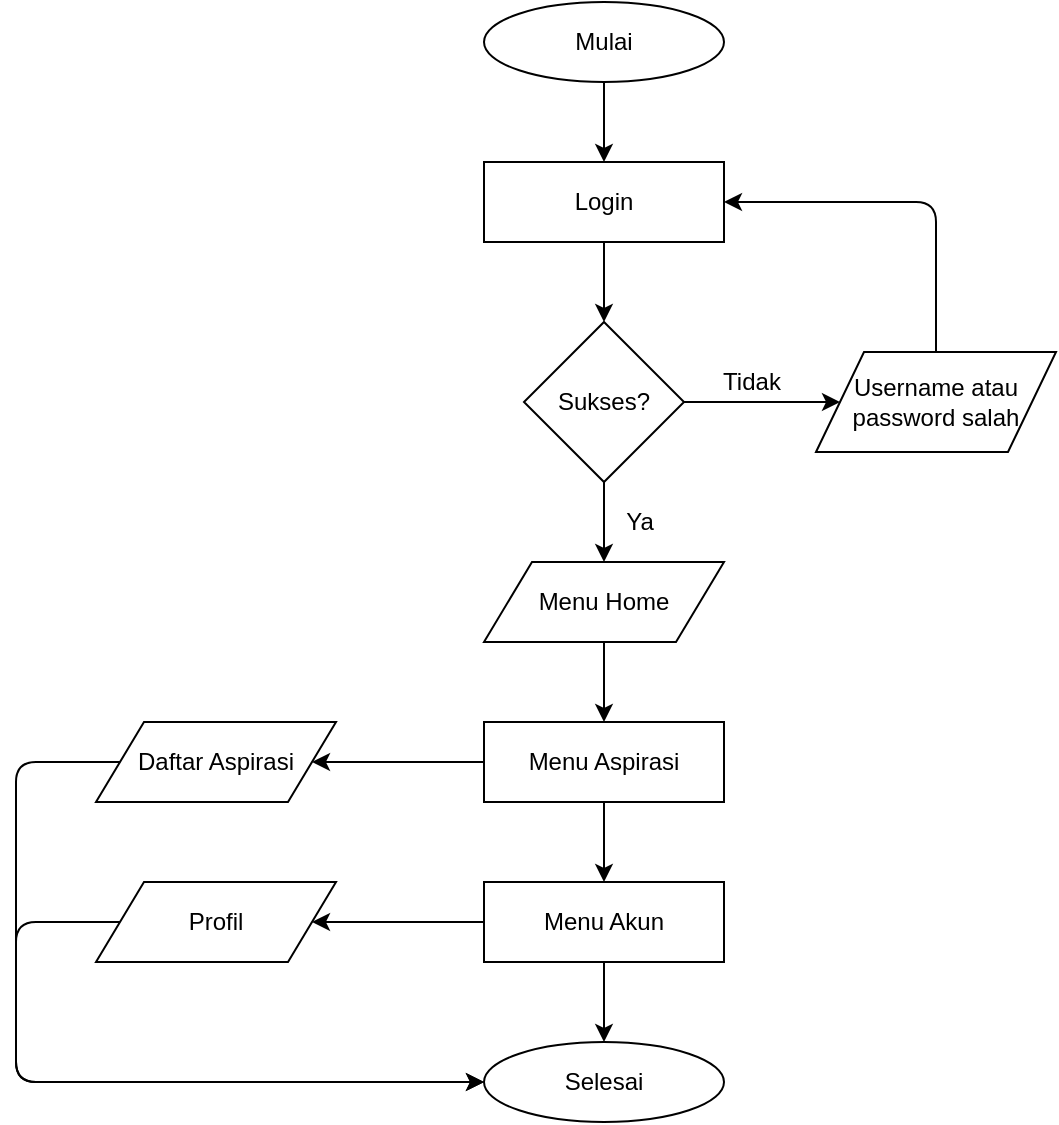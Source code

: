 <mxfile version="12.7.4" type="device"><diagram id="oZGCYoQeIugEx3XePO4K" name="Page-1"><mxGraphModel dx="868" dy="401" grid="1" gridSize="10" guides="1" tooltips="1" connect="1" arrows="1" fold="1" page="1" pageScale="1" pageWidth="827" pageHeight="1169" math="0" shadow="0"><root><mxCell id="0"/><mxCell id="1" parent="0"/><mxCell id="cTgQIOOG0xZu9MXNfNju-1" value="Mulai" style="ellipse;whiteSpace=wrap;html=1;" vertex="1" parent="1"><mxGeometry x="354" y="40" width="120" height="40" as="geometry"/></mxCell><mxCell id="cTgQIOOG0xZu9MXNfNju-2" value="Sukses?" style="rhombus;whiteSpace=wrap;html=1;" vertex="1" parent="1"><mxGeometry x="374" y="200" width="80" height="80" as="geometry"/></mxCell><mxCell id="cTgQIOOG0xZu9MXNfNju-3" value="" style="endArrow=classic;html=1;exitX=0.5;exitY=1;exitDx=0;exitDy=0;" edge="1" parent="1" source="cTgQIOOG0xZu9MXNfNju-1"><mxGeometry width="50" height="50" relative="1" as="geometry"><mxPoint x="270" y="160" as="sourcePoint"/><mxPoint x="414" y="120" as="targetPoint"/></mxGeometry></mxCell><mxCell id="cTgQIOOG0xZu9MXNfNju-4" value="Login" style="rounded=0;whiteSpace=wrap;html=1;" vertex="1" parent="1"><mxGeometry x="354" y="120" width="120" height="40" as="geometry"/></mxCell><mxCell id="cTgQIOOG0xZu9MXNfNju-5" value="" style="endArrow=classic;html=1;exitX=0.5;exitY=1;exitDx=0;exitDy=0;entryX=0.5;entryY=0;entryDx=0;entryDy=0;" edge="1" parent="1" source="cTgQIOOG0xZu9MXNfNju-4" target="cTgQIOOG0xZu9MXNfNju-2"><mxGeometry width="50" height="50" relative="1" as="geometry"><mxPoint x="180" y="200" as="sourcePoint"/><mxPoint x="230" y="150" as="targetPoint"/></mxGeometry></mxCell><mxCell id="cTgQIOOG0xZu9MXNfNju-6" value="Username atau&lt;br&gt;password salah" style="shape=parallelogram;perimeter=parallelogramPerimeter;whiteSpace=wrap;html=1;" vertex="1" parent="1"><mxGeometry x="520" y="215" width="120" height="50" as="geometry"/></mxCell><mxCell id="cTgQIOOG0xZu9MXNfNju-7" value="" style="endArrow=classic;html=1;exitX=1;exitY=0.5;exitDx=0;exitDy=0;" edge="1" parent="1" source="cTgQIOOG0xZu9MXNfNju-2" target="cTgQIOOG0xZu9MXNfNju-6"><mxGeometry width="50" height="50" relative="1" as="geometry"><mxPoint x="460" y="220" as="sourcePoint"/><mxPoint x="510" y="170" as="targetPoint"/></mxGeometry></mxCell><mxCell id="cTgQIOOG0xZu9MXNfNju-8" value="" style="endArrow=classic;html=1;exitX=0.5;exitY=0;exitDx=0;exitDy=0;entryX=1;entryY=0.5;entryDx=0;entryDy=0;" edge="1" parent="1" source="cTgQIOOG0xZu9MXNfNju-6" target="cTgQIOOG0xZu9MXNfNju-4"><mxGeometry width="50" height="50" relative="1" as="geometry"><mxPoint x="580" y="160" as="sourcePoint"/><mxPoint x="630" y="110" as="targetPoint"/><Array as="points"><mxPoint x="580" y="140"/></Array></mxGeometry></mxCell><mxCell id="cTgQIOOG0xZu9MXNfNju-9" value="Menu Home" style="shape=parallelogram;perimeter=parallelogramPerimeter;whiteSpace=wrap;html=1;" vertex="1" parent="1"><mxGeometry x="354" y="320" width="120" height="40" as="geometry"/></mxCell><mxCell id="cTgQIOOG0xZu9MXNfNju-10" value="Daftar Aspirasi" style="shape=parallelogram;perimeter=parallelogramPerimeter;whiteSpace=wrap;html=1;" vertex="1" parent="1"><mxGeometry x="160" y="400" width="120" height="40" as="geometry"/></mxCell><mxCell id="cTgQIOOG0xZu9MXNfNju-11" value="" style="endArrow=classic;html=1;exitX=0.5;exitY=1;exitDx=0;exitDy=0;" edge="1" parent="1" source="cTgQIOOG0xZu9MXNfNju-2" target="cTgQIOOG0xZu9MXNfNju-9"><mxGeometry width="50" height="50" relative="1" as="geometry"><mxPoint x="290" y="330" as="sourcePoint"/><mxPoint x="340" y="280" as="targetPoint"/></mxGeometry></mxCell><mxCell id="cTgQIOOG0xZu9MXNfNju-12" value="Menu Aspirasi" style="rounded=0;whiteSpace=wrap;html=1;" vertex="1" parent="1"><mxGeometry x="354" y="400" width="120" height="40" as="geometry"/></mxCell><mxCell id="cTgQIOOG0xZu9MXNfNju-14" value="" style="endArrow=classic;html=1;exitX=0;exitY=0.5;exitDx=0;exitDy=0;entryX=1;entryY=0.5;entryDx=0;entryDy=0;" edge="1" parent="1" source="cTgQIOOG0xZu9MXNfNju-12" target="cTgQIOOG0xZu9MXNfNju-10"><mxGeometry width="50" height="50" relative="1" as="geometry"><mxPoint x="160" y="350" as="sourcePoint"/><mxPoint x="210" y="300" as="targetPoint"/></mxGeometry></mxCell><mxCell id="cTgQIOOG0xZu9MXNfNju-15" value="" style="endArrow=classic;html=1;exitX=0.5;exitY=1;exitDx=0;exitDy=0;" edge="1" parent="1" source="cTgQIOOG0xZu9MXNfNju-9" target="cTgQIOOG0xZu9MXNfNju-12"><mxGeometry width="50" height="50" relative="1" as="geometry"><mxPoint x="440" y="530" as="sourcePoint"/><mxPoint x="490" y="480" as="targetPoint"/></mxGeometry></mxCell><mxCell id="cTgQIOOG0xZu9MXNfNju-16" value="Menu Akun" style="rounded=0;whiteSpace=wrap;html=1;" vertex="1" parent="1"><mxGeometry x="354" y="480" width="120" height="40" as="geometry"/></mxCell><mxCell id="cTgQIOOG0xZu9MXNfNju-17" value="" style="endArrow=classic;html=1;exitX=0.5;exitY=1;exitDx=0;exitDy=0;entryX=0.5;entryY=0;entryDx=0;entryDy=0;" edge="1" parent="1" source="cTgQIOOG0xZu9MXNfNju-12" target="cTgQIOOG0xZu9MXNfNju-16"><mxGeometry width="50" height="50" relative="1" as="geometry"><mxPoint x="300" y="570" as="sourcePoint"/><mxPoint x="350" y="520" as="targetPoint"/></mxGeometry></mxCell><mxCell id="cTgQIOOG0xZu9MXNfNju-18" value="Profil" style="shape=parallelogram;perimeter=parallelogramPerimeter;whiteSpace=wrap;html=1;" vertex="1" parent="1"><mxGeometry x="160" y="480" width="120" height="40" as="geometry"/></mxCell><mxCell id="cTgQIOOG0xZu9MXNfNju-19" value="" style="endArrow=classic;html=1;exitX=0;exitY=0.5;exitDx=0;exitDy=0;entryX=1;entryY=0.5;entryDx=0;entryDy=0;" edge="1" parent="1" source="cTgQIOOG0xZu9MXNfNju-16" target="cTgQIOOG0xZu9MXNfNju-18"><mxGeometry width="50" height="50" relative="1" as="geometry"><mxPoint x="310" y="570" as="sourcePoint"/><mxPoint x="360" y="520" as="targetPoint"/></mxGeometry></mxCell><mxCell id="cTgQIOOG0xZu9MXNfNju-20" value="Selesai" style="ellipse;whiteSpace=wrap;html=1;" vertex="1" parent="1"><mxGeometry x="354" y="560" width="120" height="40" as="geometry"/></mxCell><mxCell id="cTgQIOOG0xZu9MXNfNju-21" value="Ya" style="text;html=1;strokeColor=none;fillColor=none;align=center;verticalAlign=middle;whiteSpace=wrap;rounded=0;" vertex="1" parent="1"><mxGeometry x="414" y="290" width="36" height="20" as="geometry"/></mxCell><mxCell id="cTgQIOOG0xZu9MXNfNju-22" value="Tidak" style="text;html=1;strokeColor=none;fillColor=none;align=center;verticalAlign=middle;whiteSpace=wrap;rounded=0;" vertex="1" parent="1"><mxGeometry x="470" y="220" width="36" height="20" as="geometry"/></mxCell><mxCell id="cTgQIOOG0xZu9MXNfNju-23" value="" style="endArrow=classic;html=1;exitX=0.5;exitY=1;exitDx=0;exitDy=0;entryX=0.5;entryY=0;entryDx=0;entryDy=0;" edge="1" parent="1" source="cTgQIOOG0xZu9MXNfNju-16" target="cTgQIOOG0xZu9MXNfNju-20"><mxGeometry width="50" height="50" relative="1" as="geometry"><mxPoint x="270" y="600" as="sourcePoint"/><mxPoint x="320" y="550" as="targetPoint"/></mxGeometry></mxCell><mxCell id="cTgQIOOG0xZu9MXNfNju-24" value="" style="endArrow=classic;html=1;entryX=0;entryY=0.5;entryDx=0;entryDy=0;exitX=0;exitY=0.5;exitDx=0;exitDy=0;" edge="1" parent="1" source="cTgQIOOG0xZu9MXNfNju-10" target="cTgQIOOG0xZu9MXNfNju-20"><mxGeometry width="50" height="50" relative="1" as="geometry"><mxPoint x="210" y="670" as="sourcePoint"/><mxPoint x="260" y="620" as="targetPoint"/><Array as="points"><mxPoint x="120" y="420"/><mxPoint x="120" y="580"/></Array></mxGeometry></mxCell><mxCell id="cTgQIOOG0xZu9MXNfNju-25" value="" style="endArrow=classic;html=1;exitX=0;exitY=0.5;exitDx=0;exitDy=0;entryX=0;entryY=0.5;entryDx=0;entryDy=0;" edge="1" parent="1" source="cTgQIOOG0xZu9MXNfNju-18" target="cTgQIOOG0xZu9MXNfNju-20"><mxGeometry width="50" height="50" relative="1" as="geometry"><mxPoint x="30" y="580" as="sourcePoint"/><mxPoint x="80" y="530" as="targetPoint"/><Array as="points"><mxPoint x="120" y="500"/><mxPoint x="120" y="580"/></Array></mxGeometry></mxCell></root></mxGraphModel></diagram></mxfile>